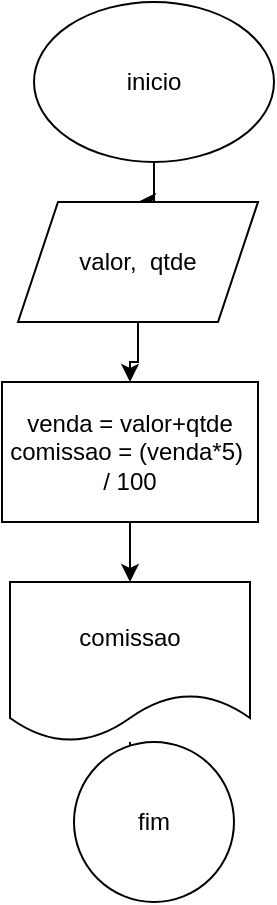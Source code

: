 <mxfile version="26.1.3">
  <diagram name="Página-1" id="xCGHyq35EKM_RUdFk5EE">
    <mxGraphModel grid="1" page="1" gridSize="10" guides="1" tooltips="1" connect="1" arrows="1" fold="1" pageScale="1" pageWidth="827" pageHeight="1169" math="0" shadow="0">
      <root>
        <mxCell id="0" />
        <mxCell id="1" parent="0" />
        <mxCell id="SbY4cA1gXtAlSIN7kKdM-3" value="" style="edgeStyle=orthogonalEdgeStyle;rounded=0;orthogonalLoop=1;jettySize=auto;html=1;" edge="1" parent="1" source="SbY4cA1gXtAlSIN7kKdM-1" target="SbY4cA1gXtAlSIN7kKdM-2">
          <mxGeometry relative="1" as="geometry" />
        </mxCell>
        <mxCell id="SbY4cA1gXtAlSIN7kKdM-1" value="inicio" style="ellipse;whiteSpace=wrap;html=1;" vertex="1" parent="1">
          <mxGeometry x="458" y="170" width="120" height="80" as="geometry" />
        </mxCell>
        <mxCell id="SbY4cA1gXtAlSIN7kKdM-5" value="" style="edgeStyle=orthogonalEdgeStyle;rounded=0;orthogonalLoop=1;jettySize=auto;html=1;" edge="1" parent="1" source="SbY4cA1gXtAlSIN7kKdM-2" target="SbY4cA1gXtAlSIN7kKdM-4">
          <mxGeometry relative="1" as="geometry" />
        </mxCell>
        <mxCell id="SbY4cA1gXtAlSIN7kKdM-2" value="valor,&amp;nbsp; qtde" style="shape=parallelogram;perimeter=parallelogramPerimeter;whiteSpace=wrap;html=1;fixedSize=1;" vertex="1" parent="1">
          <mxGeometry x="450" y="270" width="120" height="60" as="geometry" />
        </mxCell>
        <mxCell id="SbY4cA1gXtAlSIN7kKdM-7" value="" style="edgeStyle=orthogonalEdgeStyle;rounded=0;orthogonalLoop=1;jettySize=auto;html=1;" edge="1" parent="1" source="SbY4cA1gXtAlSIN7kKdM-4" target="SbY4cA1gXtAlSIN7kKdM-6">
          <mxGeometry relative="1" as="geometry" />
        </mxCell>
        <mxCell id="SbY4cA1gXtAlSIN7kKdM-4" value="venda = valor+qtde&lt;div&gt;comissao = (venda*5)&amp;nbsp; / 100&lt;/div&gt;" style="whiteSpace=wrap;html=1;" vertex="1" parent="1">
          <mxGeometry x="442" y="360" width="128" height="70" as="geometry" />
        </mxCell>
        <mxCell id="SbY4cA1gXtAlSIN7kKdM-9" value="" style="edgeStyle=orthogonalEdgeStyle;rounded=0;orthogonalLoop=1;jettySize=auto;html=1;" edge="1" parent="1" source="SbY4cA1gXtAlSIN7kKdM-6" target="SbY4cA1gXtAlSIN7kKdM-8">
          <mxGeometry relative="1" as="geometry" />
        </mxCell>
        <mxCell id="SbY4cA1gXtAlSIN7kKdM-6" value="comissao" style="shape=document;whiteSpace=wrap;html=1;boundedLbl=1;" vertex="1" parent="1">
          <mxGeometry x="446" y="460" width="120" height="80" as="geometry" />
        </mxCell>
        <mxCell id="SbY4cA1gXtAlSIN7kKdM-8" value="fim" style="ellipse;whiteSpace=wrap;html=1;" vertex="1" parent="1">
          <mxGeometry x="478" y="540" width="80" height="80" as="geometry" />
        </mxCell>
      </root>
    </mxGraphModel>
  </diagram>
</mxfile>
